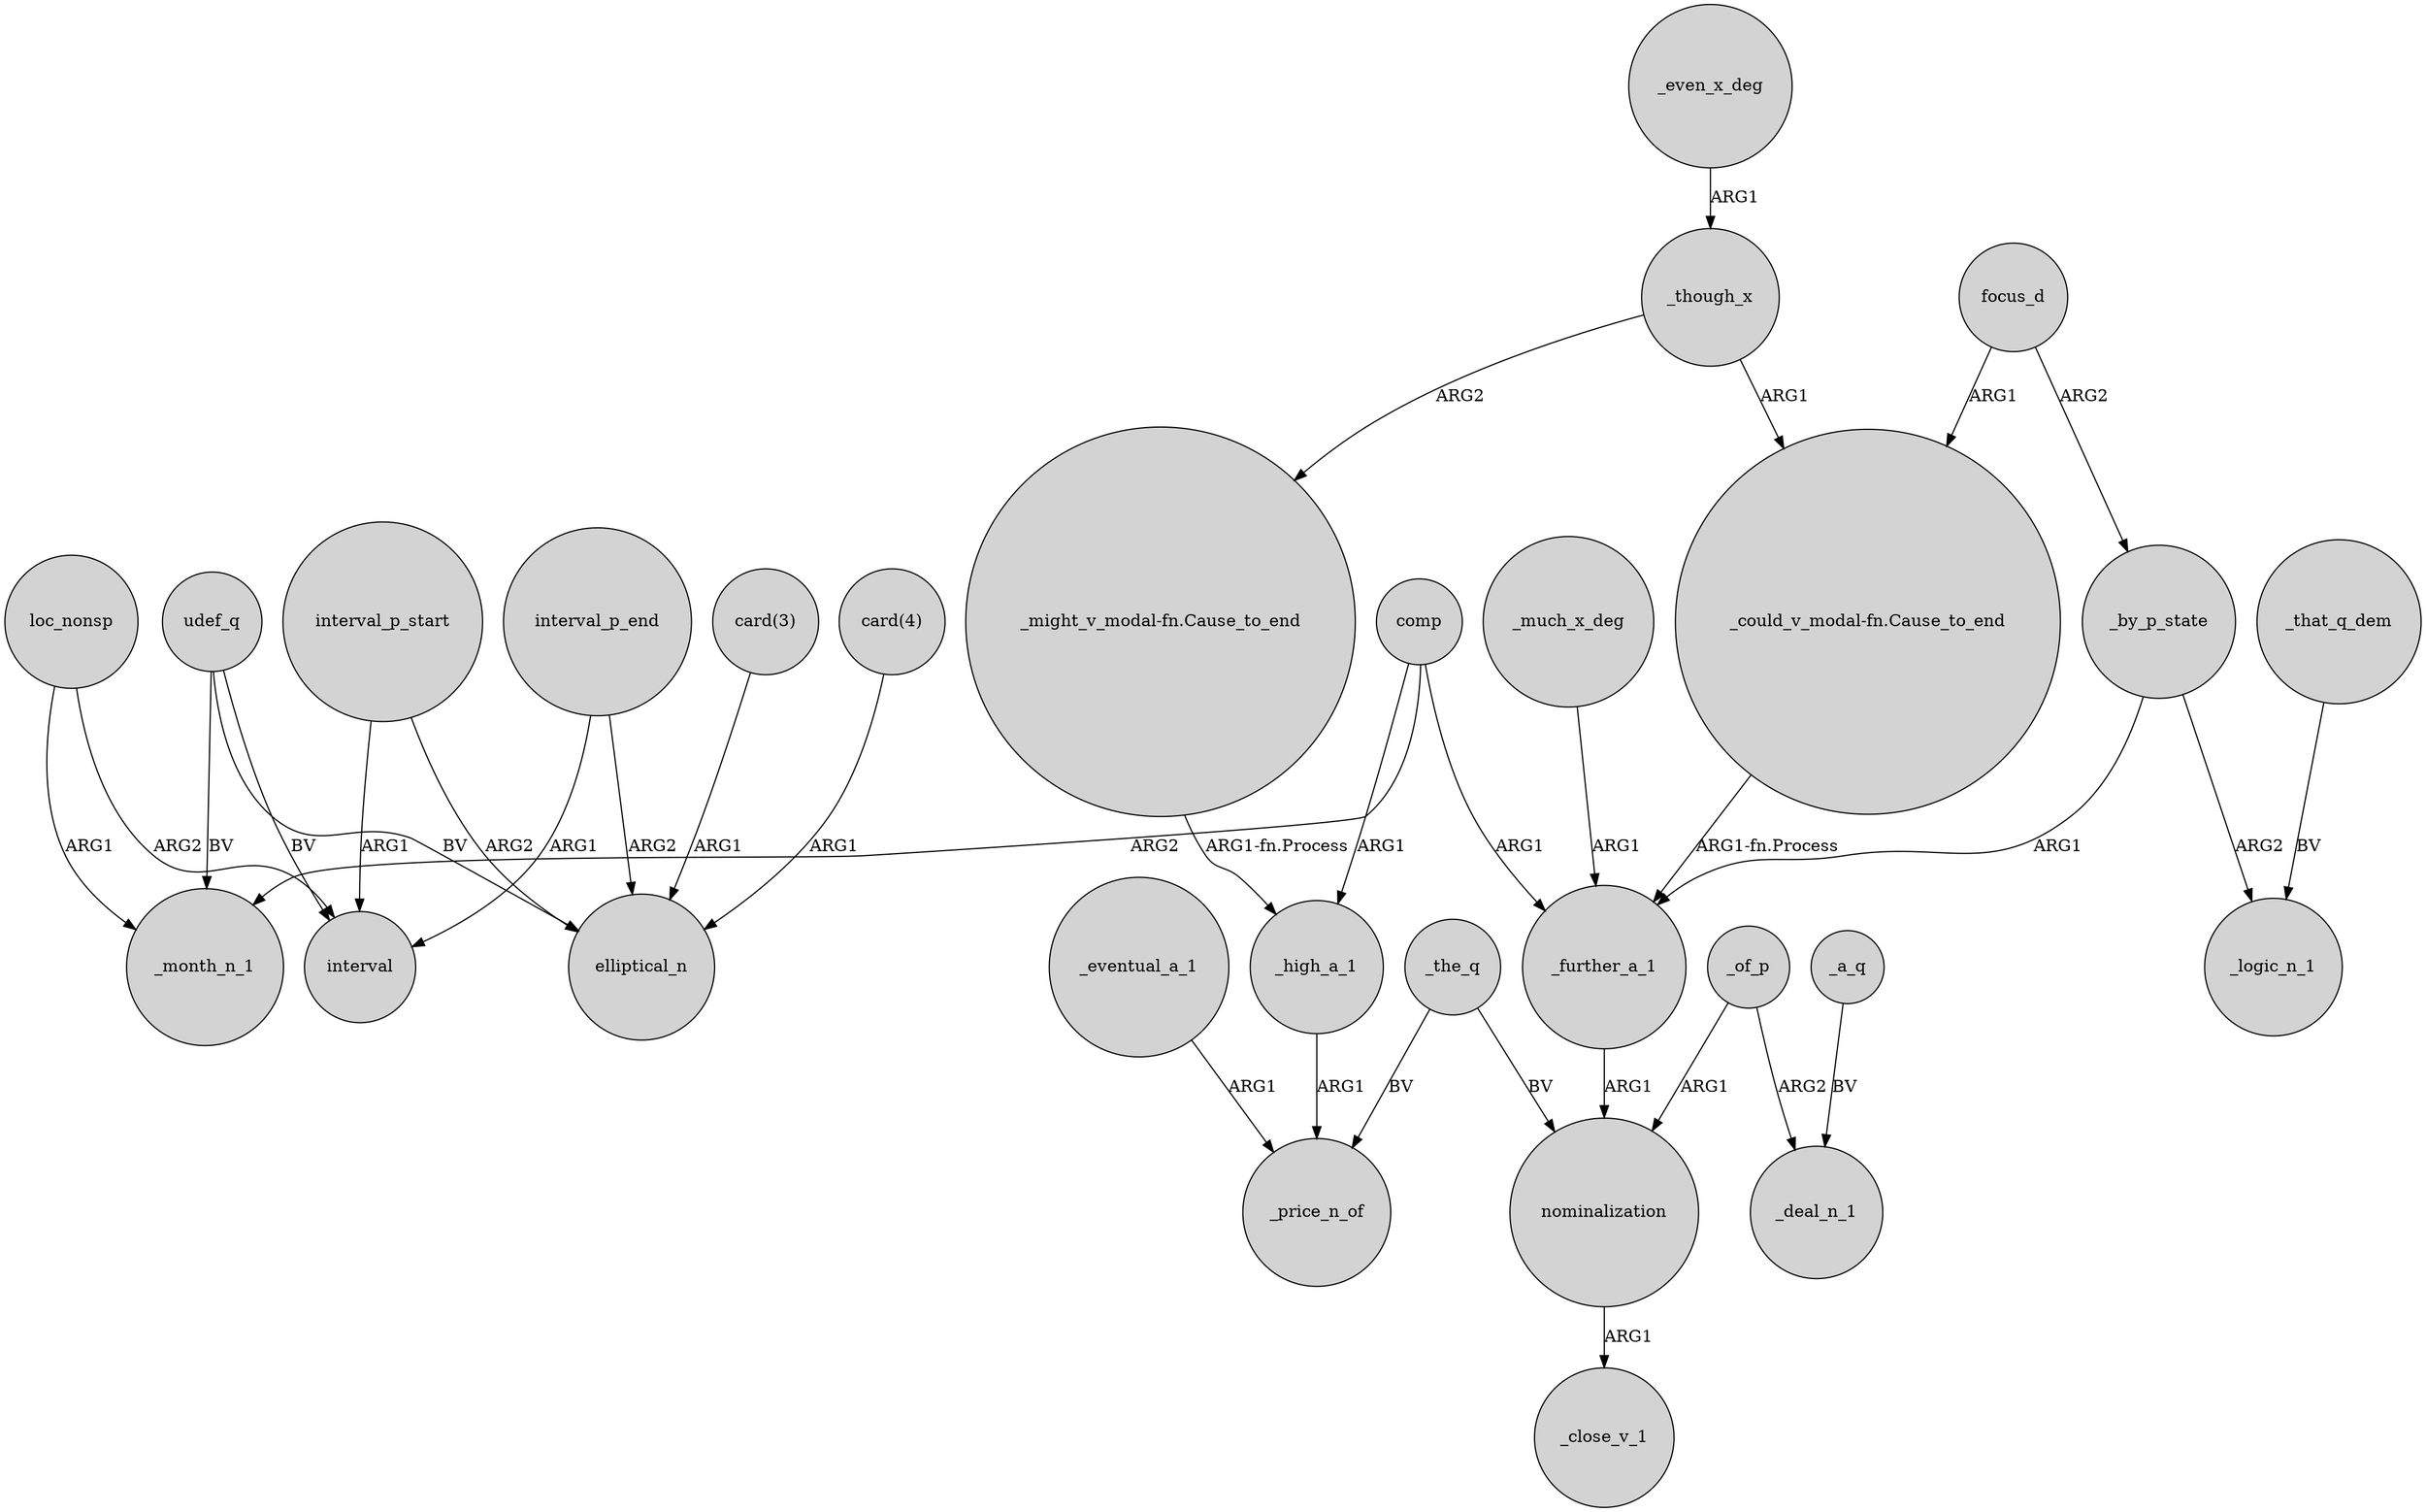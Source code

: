 digraph {
	node [shape=circle style=filled]
	udef_q -> _month_n_1 [label=BV]
	_of_p -> _deal_n_1 [label=ARG2]
	_by_p_state -> _logic_n_1 [label=ARG2]
	_though_x -> "_might_v_modal-fn.Cause_to_end" [label=ARG2]
	_eventual_a_1 -> _price_n_of [label=ARG1]
	"card(3)" -> elliptical_n [label=ARG1]
	loc_nonsp -> interval [label=ARG2]
	_a_q -> _deal_n_1 [label=BV]
	interval_p_end -> elliptical_n [label=ARG2]
	_the_q -> nominalization [label=BV]
	"_might_v_modal-fn.Cause_to_end" -> _high_a_1 [label="ARG1-fn.Process"]
	"_could_v_modal-fn.Cause_to_end" -> _further_a_1 [label="ARG1-fn.Process"]
	_though_x -> "_could_v_modal-fn.Cause_to_end" [label=ARG1]
	focus_d -> "_could_v_modal-fn.Cause_to_end" [label=ARG1]
	_of_p -> nominalization [label=ARG1]
	_further_a_1 -> nominalization [label=ARG1]
	_that_q_dem -> _logic_n_1 [label=BV]
	interval_p_start -> elliptical_n [label=ARG2]
	udef_q -> interval [label=BV]
	_by_p_state -> _further_a_1 [label=ARG1]
	interval_p_start -> interval [label=ARG1]
	_high_a_1 -> _price_n_of [label=ARG1]
	comp -> _month_n_1 [label=ARG2]
	nominalization -> _close_v_1 [label=ARG1]
	comp -> _high_a_1 [label=ARG1]
	interval_p_end -> interval [label=ARG1]
	focus_d -> _by_p_state [label=ARG2]
	_much_x_deg -> _further_a_1 [label=ARG1]
	loc_nonsp -> _month_n_1 [label=ARG1]
	comp -> _further_a_1 [label=ARG1]
	_even_x_deg -> _though_x [label=ARG1]
	udef_q -> elliptical_n [label=BV]
	"card(4)" -> elliptical_n [label=ARG1]
	_the_q -> _price_n_of [label=BV]
}
